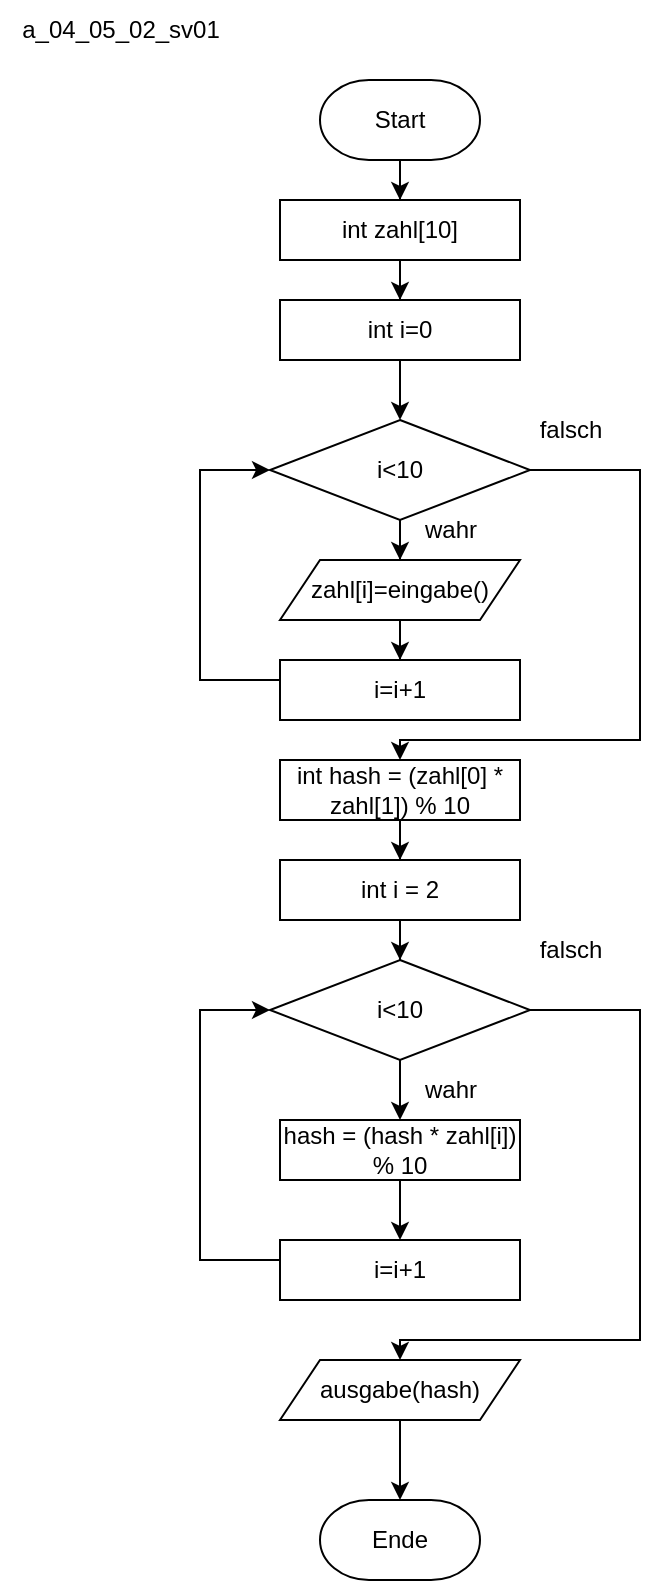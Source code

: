 <mxfile version="22.1.2" type="device">
  <diagram name="Seite-1" id="qKVEHytoLH7P-5UJfIy6">
    <mxGraphModel dx="1292" dy="798" grid="1" gridSize="10" guides="1" tooltips="1" connect="1" arrows="1" fold="1" page="1" pageScale="1" pageWidth="827" pageHeight="1169" math="0" shadow="0">
      <root>
        <mxCell id="0" />
        <mxCell id="1" parent="0" />
        <mxCell id="qAU3GzxKd5lagRvKXNVY-1" value="a_04_05_02_sv01" style="text;html=1;align=center;verticalAlign=middle;resizable=0;points=[];autosize=1;strokeColor=none;fillColor=none;" vertex="1" parent="1">
          <mxGeometry x="10" y="10" width="120" height="30" as="geometry" />
        </mxCell>
        <mxCell id="qAU3GzxKd5lagRvKXNVY-29" style="edgeStyle=orthogonalEdgeStyle;rounded=0;orthogonalLoop=1;jettySize=auto;html=1;" edge="1" parent="1" source="qAU3GzxKd5lagRvKXNVY-2" target="qAU3GzxKd5lagRvKXNVY-5">
          <mxGeometry relative="1" as="geometry" />
        </mxCell>
        <mxCell id="qAU3GzxKd5lagRvKXNVY-2" value="Start" style="strokeWidth=1;html=1;shape=mxgraph.flowchart.terminator;whiteSpace=wrap;" vertex="1" parent="1">
          <mxGeometry x="170" y="50" width="80" height="40" as="geometry" />
        </mxCell>
        <mxCell id="qAU3GzxKd5lagRvKXNVY-3" value="Ende" style="strokeWidth=1;html=1;shape=mxgraph.flowchart.terminator;whiteSpace=wrap;" vertex="1" parent="1">
          <mxGeometry x="170" y="760" width="80" height="40" as="geometry" />
        </mxCell>
        <mxCell id="qAU3GzxKd5lagRvKXNVY-30" style="edgeStyle=orthogonalEdgeStyle;rounded=0;orthogonalLoop=1;jettySize=auto;html=1;" edge="1" parent="1" source="qAU3GzxKd5lagRvKXNVY-5" target="qAU3GzxKd5lagRvKXNVY-7">
          <mxGeometry relative="1" as="geometry" />
        </mxCell>
        <mxCell id="qAU3GzxKd5lagRvKXNVY-5" value="int zahl[10]" style="rounded=0;whiteSpace=wrap;html=1;" vertex="1" parent="1">
          <mxGeometry x="150" y="110" width="120" height="30" as="geometry" />
        </mxCell>
        <mxCell id="qAU3GzxKd5lagRvKXNVY-10" style="edgeStyle=orthogonalEdgeStyle;rounded=0;orthogonalLoop=1;jettySize=auto;html=1;" edge="1" parent="1" source="qAU3GzxKd5lagRvKXNVY-7" target="qAU3GzxKd5lagRvKXNVY-8">
          <mxGeometry relative="1" as="geometry" />
        </mxCell>
        <mxCell id="qAU3GzxKd5lagRvKXNVY-7" value="int i=0" style="rounded=0;whiteSpace=wrap;html=1;" vertex="1" parent="1">
          <mxGeometry x="150" y="160" width="120" height="30" as="geometry" />
        </mxCell>
        <mxCell id="qAU3GzxKd5lagRvKXNVY-11" style="edgeStyle=orthogonalEdgeStyle;rounded=0;orthogonalLoop=1;jettySize=auto;html=1;" edge="1" parent="1" source="qAU3GzxKd5lagRvKXNVY-8" target="qAU3GzxKd5lagRvKXNVY-9">
          <mxGeometry relative="1" as="geometry" />
        </mxCell>
        <mxCell id="qAU3GzxKd5lagRvKXNVY-34" style="edgeStyle=orthogonalEdgeStyle;rounded=0;orthogonalLoop=1;jettySize=auto;html=1;" edge="1" parent="1" source="qAU3GzxKd5lagRvKXNVY-8" target="qAU3GzxKd5lagRvKXNVY-14">
          <mxGeometry relative="1" as="geometry">
            <Array as="points">
              <mxPoint x="330" y="245" />
              <mxPoint x="330" y="380" />
              <mxPoint x="210" y="380" />
            </Array>
          </mxGeometry>
        </mxCell>
        <mxCell id="qAU3GzxKd5lagRvKXNVY-8" value="i&amp;lt;10" style="rhombus;whiteSpace=wrap;html=1;" vertex="1" parent="1">
          <mxGeometry x="145" y="220" width="130" height="50" as="geometry" />
        </mxCell>
        <mxCell id="qAU3GzxKd5lagRvKXNVY-13" style="edgeStyle=orthogonalEdgeStyle;rounded=0;orthogonalLoop=1;jettySize=auto;html=1;" edge="1" parent="1" source="qAU3GzxKd5lagRvKXNVY-31" target="qAU3GzxKd5lagRvKXNVY-8">
          <mxGeometry relative="1" as="geometry">
            <Array as="points">
              <mxPoint x="110" y="350" />
              <mxPoint x="110" y="245" />
            </Array>
          </mxGeometry>
        </mxCell>
        <mxCell id="qAU3GzxKd5lagRvKXNVY-33" style="edgeStyle=orthogonalEdgeStyle;rounded=0;orthogonalLoop=1;jettySize=auto;html=1;" edge="1" parent="1" source="qAU3GzxKd5lagRvKXNVY-9" target="qAU3GzxKd5lagRvKXNVY-31">
          <mxGeometry relative="1" as="geometry" />
        </mxCell>
        <mxCell id="qAU3GzxKd5lagRvKXNVY-9" value="zahl[i]=eingabe()" style="shape=parallelogram;perimeter=parallelogramPerimeter;whiteSpace=wrap;html=1;fixedSize=1;" vertex="1" parent="1">
          <mxGeometry x="150" y="290" width="120" height="30" as="geometry" />
        </mxCell>
        <mxCell id="qAU3GzxKd5lagRvKXNVY-12" value="wahr" style="text;html=1;align=center;verticalAlign=middle;resizable=0;points=[];autosize=1;strokeColor=none;fillColor=none;" vertex="1" parent="1">
          <mxGeometry x="210" y="260" width="50" height="30" as="geometry" />
        </mxCell>
        <mxCell id="qAU3GzxKd5lagRvKXNVY-27" style="edgeStyle=orthogonalEdgeStyle;rounded=0;orthogonalLoop=1;jettySize=auto;html=1;" edge="1" parent="1" source="qAU3GzxKd5lagRvKXNVY-14" target="qAU3GzxKd5lagRvKXNVY-16">
          <mxGeometry relative="1" as="geometry" />
        </mxCell>
        <mxCell id="qAU3GzxKd5lagRvKXNVY-14" value="int hash = (zahl[0] * zahl[1]) % 10" style="rounded=0;whiteSpace=wrap;html=1;" vertex="1" parent="1">
          <mxGeometry x="150" y="390" width="120" height="30" as="geometry" />
        </mxCell>
        <mxCell id="qAU3GzxKd5lagRvKXNVY-19" style="edgeStyle=orthogonalEdgeStyle;rounded=0;orthogonalLoop=1;jettySize=auto;html=1;" edge="1" parent="1" source="qAU3GzxKd5lagRvKXNVY-15" target="qAU3GzxKd5lagRvKXNVY-17">
          <mxGeometry relative="1" as="geometry" />
        </mxCell>
        <mxCell id="qAU3GzxKd5lagRvKXNVY-36" style="edgeStyle=orthogonalEdgeStyle;rounded=0;orthogonalLoop=1;jettySize=auto;html=1;entryX=0.5;entryY=0;entryDx=0;entryDy=0;" edge="1" parent="1" source="qAU3GzxKd5lagRvKXNVY-15" target="qAU3GzxKd5lagRvKXNVY-18">
          <mxGeometry relative="1" as="geometry">
            <Array as="points">
              <mxPoint x="330" y="515" />
              <mxPoint x="330" y="680" />
              <mxPoint x="210" y="680" />
            </Array>
          </mxGeometry>
        </mxCell>
        <mxCell id="qAU3GzxKd5lagRvKXNVY-15" value="i&amp;lt;10" style="rhombus;whiteSpace=wrap;html=1;" vertex="1" parent="1">
          <mxGeometry x="145" y="490" width="130" height="50" as="geometry" />
        </mxCell>
        <mxCell id="qAU3GzxKd5lagRvKXNVY-28" style="edgeStyle=orthogonalEdgeStyle;rounded=0;orthogonalLoop=1;jettySize=auto;html=1;" edge="1" parent="1" source="qAU3GzxKd5lagRvKXNVY-16" target="qAU3GzxKd5lagRvKXNVY-15">
          <mxGeometry relative="1" as="geometry" />
        </mxCell>
        <mxCell id="qAU3GzxKd5lagRvKXNVY-16" value="int i = 2" style="rounded=0;whiteSpace=wrap;html=1;" vertex="1" parent="1">
          <mxGeometry x="150" y="440" width="120" height="30" as="geometry" />
        </mxCell>
        <mxCell id="qAU3GzxKd5lagRvKXNVY-21" style="edgeStyle=orthogonalEdgeStyle;rounded=0;orthogonalLoop=1;jettySize=auto;html=1;" edge="1" parent="1" source="qAU3GzxKd5lagRvKXNVY-32" target="qAU3GzxKd5lagRvKXNVY-15">
          <mxGeometry relative="1" as="geometry">
            <Array as="points">
              <mxPoint x="110" y="640" />
              <mxPoint x="110" y="515" />
            </Array>
          </mxGeometry>
        </mxCell>
        <mxCell id="qAU3GzxKd5lagRvKXNVY-35" style="edgeStyle=orthogonalEdgeStyle;rounded=0;orthogonalLoop=1;jettySize=auto;html=1;" edge="1" parent="1" source="qAU3GzxKd5lagRvKXNVY-17" target="qAU3GzxKd5lagRvKXNVY-32">
          <mxGeometry relative="1" as="geometry" />
        </mxCell>
        <mxCell id="qAU3GzxKd5lagRvKXNVY-17" value="hash = (hash * zahl[i]) % 10" style="rounded=0;whiteSpace=wrap;html=1;" vertex="1" parent="1">
          <mxGeometry x="150" y="570" width="120" height="30" as="geometry" />
        </mxCell>
        <mxCell id="qAU3GzxKd5lagRvKXNVY-26" style="edgeStyle=orthogonalEdgeStyle;rounded=0;orthogonalLoop=1;jettySize=auto;html=1;" edge="1" parent="1" source="qAU3GzxKd5lagRvKXNVY-18" target="qAU3GzxKd5lagRvKXNVY-3">
          <mxGeometry relative="1" as="geometry" />
        </mxCell>
        <mxCell id="qAU3GzxKd5lagRvKXNVY-18" value="ausgabe(hash)" style="shape=parallelogram;perimeter=parallelogramPerimeter;whiteSpace=wrap;html=1;fixedSize=1;" vertex="1" parent="1">
          <mxGeometry x="150" y="690" width="120" height="30" as="geometry" />
        </mxCell>
        <mxCell id="qAU3GzxKd5lagRvKXNVY-20" value="wahr" style="text;html=1;align=center;verticalAlign=middle;resizable=0;points=[];autosize=1;strokeColor=none;fillColor=none;" vertex="1" parent="1">
          <mxGeometry x="210" y="540" width="50" height="30" as="geometry" />
        </mxCell>
        <mxCell id="qAU3GzxKd5lagRvKXNVY-23" value="falsch" style="text;html=1;align=center;verticalAlign=middle;resizable=0;points=[];autosize=1;strokeColor=none;fillColor=none;" vertex="1" parent="1">
          <mxGeometry x="270" y="470" width="50" height="30" as="geometry" />
        </mxCell>
        <mxCell id="qAU3GzxKd5lagRvKXNVY-25" value="falsch" style="text;html=1;align=center;verticalAlign=middle;resizable=0;points=[];autosize=1;strokeColor=none;fillColor=none;" vertex="1" parent="1">
          <mxGeometry x="270" y="210" width="50" height="30" as="geometry" />
        </mxCell>
        <mxCell id="qAU3GzxKd5lagRvKXNVY-31" value="i=i+1" style="rounded=0;whiteSpace=wrap;html=1;" vertex="1" parent="1">
          <mxGeometry x="150" y="340" width="120" height="30" as="geometry" />
        </mxCell>
        <mxCell id="qAU3GzxKd5lagRvKXNVY-32" value="i=i+1" style="rounded=0;whiteSpace=wrap;html=1;" vertex="1" parent="1">
          <mxGeometry x="150" y="630" width="120" height="30" as="geometry" />
        </mxCell>
      </root>
    </mxGraphModel>
  </diagram>
</mxfile>
